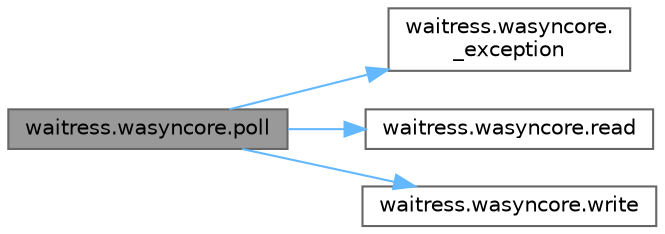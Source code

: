 digraph "waitress.wasyncore.poll"
{
 // LATEX_PDF_SIZE
  bgcolor="transparent";
  edge [fontname=Helvetica,fontsize=10,labelfontname=Helvetica,labelfontsize=10];
  node [fontname=Helvetica,fontsize=10,shape=box,height=0.2,width=0.4];
  rankdir="LR";
  Node1 [id="Node000001",label="waitress.wasyncore.poll",height=0.2,width=0.4,color="gray40", fillcolor="grey60", style="filled", fontcolor="black",tooltip=" "];
  Node1 -> Node2 [id="edge1_Node000001_Node000002",color="steelblue1",style="solid",tooltip=" "];
  Node2 [id="Node000002",label="waitress.wasyncore.\l_exception",height=0.2,width=0.4,color="grey40", fillcolor="white", style="filled",URL="$namespacewaitress_1_1wasyncore.html#a60fddc5b4cd11c4f384731bc547880ce",tooltip=" "];
  Node1 -> Node3 [id="edge2_Node000001_Node000003",color="steelblue1",style="solid",tooltip=" "];
  Node3 [id="Node000003",label="waitress.wasyncore.read",height=0.2,width=0.4,color="grey40", fillcolor="white", style="filled",URL="$namespacewaitress_1_1wasyncore.html#a2f8d475d6d04e25b23e0db6970d9ce36",tooltip=" "];
  Node1 -> Node4 [id="edge3_Node000001_Node000004",color="steelblue1",style="solid",tooltip=" "];
  Node4 [id="Node000004",label="waitress.wasyncore.write",height=0.2,width=0.4,color="grey40", fillcolor="white", style="filled",URL="$namespacewaitress_1_1wasyncore.html#ae70e4613eaae7d7b5ce98819aacb6fed",tooltip=" "];
}
